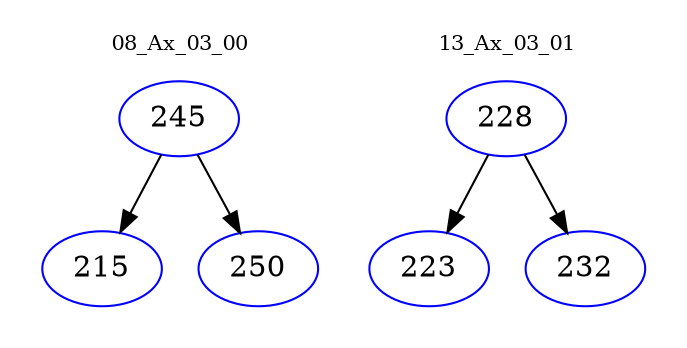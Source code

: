 digraph{
subgraph cluster_0 {
color = white
label = "08_Ax_03_00";
fontsize=10;
T0_245 [label="245", color="blue"]
T0_245 -> T0_215 [color="black"]
T0_215 [label="215", color="blue"]
T0_245 -> T0_250 [color="black"]
T0_250 [label="250", color="blue"]
}
subgraph cluster_1 {
color = white
label = "13_Ax_03_01";
fontsize=10;
T1_228 [label="228", color="blue"]
T1_228 -> T1_223 [color="black"]
T1_223 [label="223", color="blue"]
T1_228 -> T1_232 [color="black"]
T1_232 [label="232", color="blue"]
}
}

